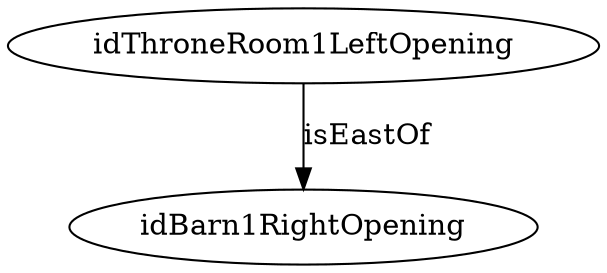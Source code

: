 strict digraph  {
idThroneRoom1LeftOpening [node_type=entity_node, root=root];
idBarn1RightOpening;
idThroneRoom1LeftOpening -> idBarn1RightOpening  [edge_type=relationship, label=isEastOf];
}
